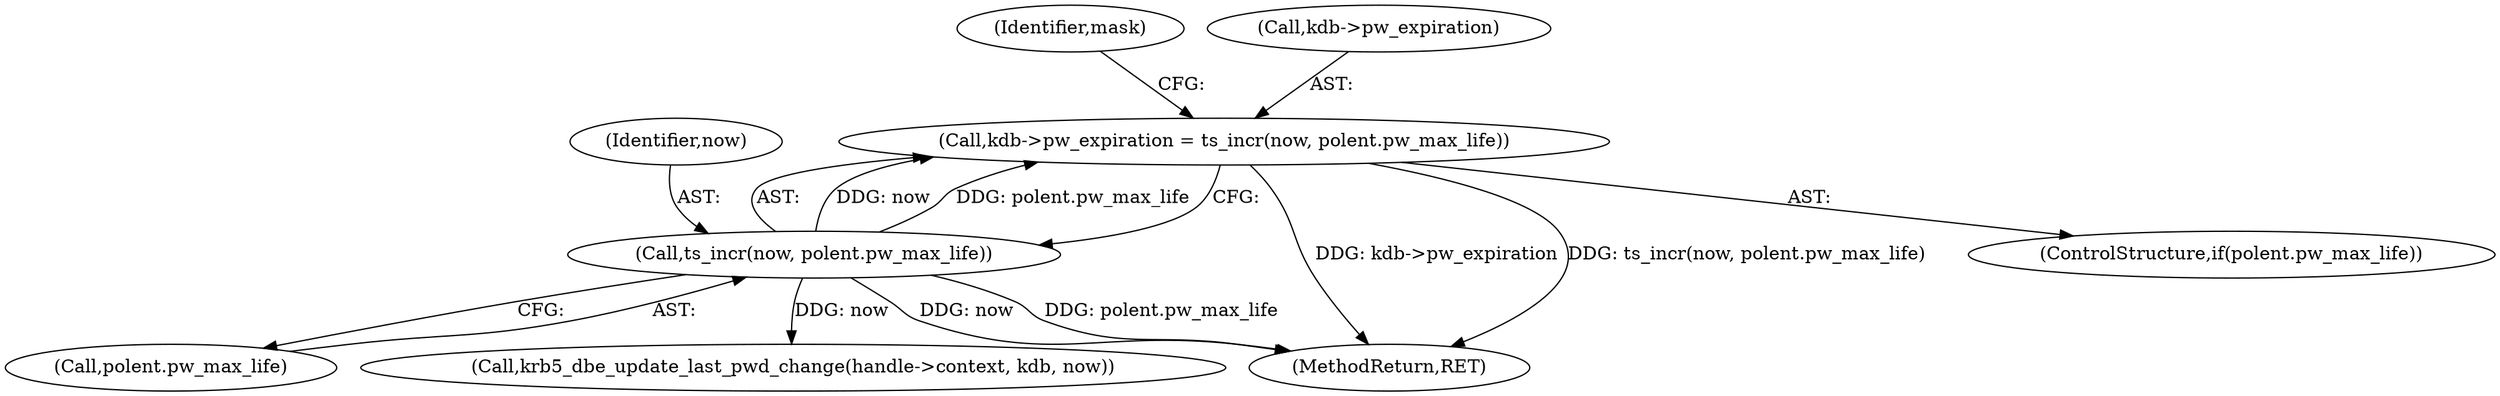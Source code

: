 digraph "0_krb5_e1caf6fb74981da62039846931ebdffed71309d1@pointer" {
"1000475" [label="(Call,kdb->pw_expiration = ts_incr(now, polent.pw_max_life))"];
"1000479" [label="(Call,ts_incr(now, polent.pw_max_life))"];
"1000475" [label="(Call,kdb->pw_expiration = ts_incr(now, polent.pw_max_life))"];
"1000752" [label="(MethodReturn,RET)"];
"1000481" [label="(Call,polent.pw_max_life)"];
"1000471" [label="(ControlStructure,if(polent.pw_max_life))"];
"1000480" [label="(Identifier,now)"];
"1000492" [label="(Identifier,mask)"];
"1000535" [label="(Call,krb5_dbe_update_last_pwd_change(handle->context, kdb, now))"];
"1000476" [label="(Call,kdb->pw_expiration)"];
"1000479" [label="(Call,ts_incr(now, polent.pw_max_life))"];
"1000475" -> "1000471"  [label="AST: "];
"1000475" -> "1000479"  [label="CFG: "];
"1000476" -> "1000475"  [label="AST: "];
"1000479" -> "1000475"  [label="AST: "];
"1000492" -> "1000475"  [label="CFG: "];
"1000475" -> "1000752"  [label="DDG: kdb->pw_expiration"];
"1000475" -> "1000752"  [label="DDG: ts_incr(now, polent.pw_max_life)"];
"1000479" -> "1000475"  [label="DDG: now"];
"1000479" -> "1000475"  [label="DDG: polent.pw_max_life"];
"1000479" -> "1000481"  [label="CFG: "];
"1000480" -> "1000479"  [label="AST: "];
"1000481" -> "1000479"  [label="AST: "];
"1000479" -> "1000752"  [label="DDG: now"];
"1000479" -> "1000752"  [label="DDG: polent.pw_max_life"];
"1000479" -> "1000535"  [label="DDG: now"];
}
